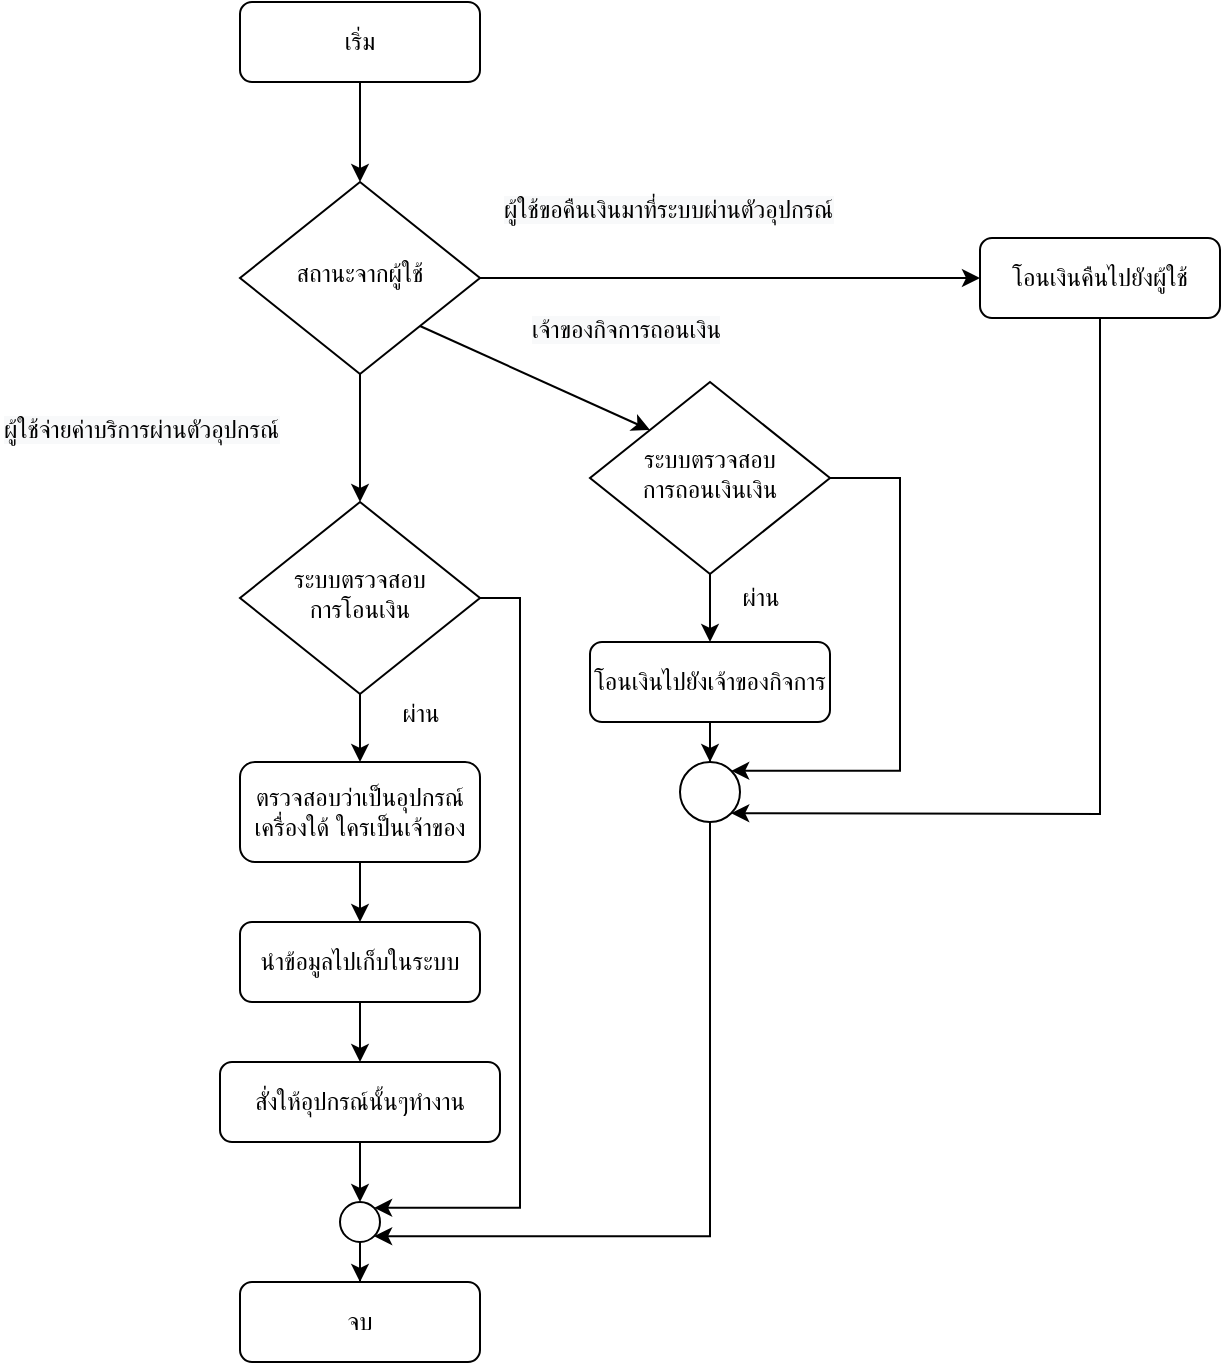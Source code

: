 <mxfile version="17.4.6" type="github">
  <diagram id="C5RBs43oDa-KdzZeNtuy" name="Page-1">
    <mxGraphModel dx="593" dy="331" grid="1" gridSize="10" guides="1" tooltips="1" connect="1" arrows="1" fold="1" page="1" pageScale="1" pageWidth="827" pageHeight="1169" math="0" shadow="0">
      <root>
        <mxCell id="WIyWlLk6GJQsqaUBKTNV-0" />
        <mxCell id="WIyWlLk6GJQsqaUBKTNV-1" parent="WIyWlLk6GJQsqaUBKTNV-0" />
        <mxCell id="m9w_J1aH6lbgGCPcsSCQ-7" value="" style="edgeStyle=orthogonalEdgeStyle;rounded=0;orthogonalLoop=1;jettySize=auto;html=1;" edge="1" parent="WIyWlLk6GJQsqaUBKTNV-1" source="WIyWlLk6GJQsqaUBKTNV-3" target="m9w_J1aH6lbgGCPcsSCQ-2">
          <mxGeometry relative="1" as="geometry" />
        </mxCell>
        <mxCell id="WIyWlLk6GJQsqaUBKTNV-3" value="เริ่ม" style="rounded=1;whiteSpace=wrap;html=1;fontSize=12;glass=0;strokeWidth=1;shadow=0;" parent="WIyWlLk6GJQsqaUBKTNV-1" vertex="1">
          <mxGeometry x="160" y="80" width="120" height="40" as="geometry" />
        </mxCell>
        <mxCell id="m9w_J1aH6lbgGCPcsSCQ-21" value="" style="edgeStyle=orthogonalEdgeStyle;rounded=0;orthogonalLoop=1;jettySize=auto;html=1;" edge="1" parent="WIyWlLk6GJQsqaUBKTNV-1" source="WIyWlLk6GJQsqaUBKTNV-7" target="m9w_J1aH6lbgGCPcsSCQ-19">
          <mxGeometry relative="1" as="geometry" />
        </mxCell>
        <mxCell id="WIyWlLk6GJQsqaUBKTNV-7" value="ตรวจสอบว่าเป็นอุปกรณ์เครื่องใด้ ใครเป็นเจ้าของ" style="rounded=1;whiteSpace=wrap;html=1;fontSize=12;glass=0;strokeWidth=1;shadow=0;" parent="WIyWlLk6GJQsqaUBKTNV-1" vertex="1">
          <mxGeometry x="160" y="460" width="120" height="50" as="geometry" />
        </mxCell>
        <mxCell id="m9w_J1aH6lbgGCPcsSCQ-54" value="" style="edgeStyle=orthogonalEdgeStyle;rounded=0;orthogonalLoop=1;jettySize=auto;html=1;entryX=1;entryY=0;entryDx=0;entryDy=0;" edge="1" parent="WIyWlLk6GJQsqaUBKTNV-1" source="WIyWlLk6GJQsqaUBKTNV-10" target="m9w_J1aH6lbgGCPcsSCQ-25">
          <mxGeometry relative="1" as="geometry">
            <Array as="points">
              <mxPoint x="300" y="378" />
              <mxPoint x="300" y="683" />
            </Array>
          </mxGeometry>
        </mxCell>
        <mxCell id="WIyWlLk6GJQsqaUBKTNV-10" value="ระบบตรวจสอบ&lt;br&gt;การโอนเงิน" style="rhombus;whiteSpace=wrap;html=1;shadow=0;fontFamily=Helvetica;fontSize=12;align=center;strokeWidth=1;spacing=6;spacingTop=-4;" parent="WIyWlLk6GJQsqaUBKTNV-1" vertex="1">
          <mxGeometry x="160" y="330" width="120" height="96" as="geometry" />
        </mxCell>
        <mxCell id="m9w_J1aH6lbgGCPcsSCQ-11" value="" style="edgeStyle=orthogonalEdgeStyle;rounded=0;orthogonalLoop=1;jettySize=auto;html=1;exitX=0.5;exitY=1;exitDx=0;exitDy=0;" edge="1" parent="WIyWlLk6GJQsqaUBKTNV-1" source="WIyWlLk6GJQsqaUBKTNV-10" target="WIyWlLk6GJQsqaUBKTNV-7">
          <mxGeometry relative="1" as="geometry">
            <mxPoint x="220" y="450" as="sourcePoint" />
          </mxGeometry>
        </mxCell>
        <mxCell id="m9w_J1aH6lbgGCPcsSCQ-26" value="" style="edgeStyle=orthogonalEdgeStyle;rounded=0;orthogonalLoop=1;jettySize=auto;html=1;" edge="1" parent="WIyWlLk6GJQsqaUBKTNV-1" source="WIyWlLk6GJQsqaUBKTNV-11" target="m9w_J1aH6lbgGCPcsSCQ-25">
          <mxGeometry relative="1" as="geometry" />
        </mxCell>
        <mxCell id="WIyWlLk6GJQsqaUBKTNV-11" value="สั่งให้อุปกรณ์นั้นๆทำงาน" style="rounded=1;whiteSpace=wrap;html=1;fontSize=12;glass=0;strokeWidth=1;shadow=0;" parent="WIyWlLk6GJQsqaUBKTNV-1" vertex="1">
          <mxGeometry x="150" y="610" width="140" height="40" as="geometry" />
        </mxCell>
        <mxCell id="m9w_J1aH6lbgGCPcsSCQ-8" value="" style="edgeStyle=orthogonalEdgeStyle;rounded=0;orthogonalLoop=1;jettySize=auto;html=1;entryX=0.5;entryY=0;entryDx=0;entryDy=0;" edge="1" parent="WIyWlLk6GJQsqaUBKTNV-1" source="m9w_J1aH6lbgGCPcsSCQ-2" target="WIyWlLk6GJQsqaUBKTNV-10">
          <mxGeometry relative="1" as="geometry">
            <mxPoint x="220" y="320" as="targetPoint" />
          </mxGeometry>
        </mxCell>
        <mxCell id="m9w_J1aH6lbgGCPcsSCQ-51" value="" style="edgeStyle=orthogonalEdgeStyle;rounded=0;orthogonalLoop=1;jettySize=auto;html=1;" edge="1" parent="WIyWlLk6GJQsqaUBKTNV-1" source="m9w_J1aH6lbgGCPcsSCQ-2" target="m9w_J1aH6lbgGCPcsSCQ-3">
          <mxGeometry relative="1" as="geometry" />
        </mxCell>
        <mxCell id="m9w_J1aH6lbgGCPcsSCQ-2" value="สถานะจากผู้ใช้" style="rhombus;whiteSpace=wrap;html=1;shadow=0;fontFamily=Helvetica;fontSize=12;align=center;strokeWidth=1;spacing=6;spacingTop=-4;" vertex="1" parent="WIyWlLk6GJQsqaUBKTNV-1">
          <mxGeometry x="160" y="170" width="120" height="96" as="geometry" />
        </mxCell>
        <mxCell id="m9w_J1aH6lbgGCPcsSCQ-3" value="โอนเงินคืนไปยังผู้ใช้" style="rounded=1;whiteSpace=wrap;html=1;fontSize=12;glass=0;strokeWidth=1;shadow=0;" vertex="1" parent="WIyWlLk6GJQsqaUBKTNV-1">
          <mxGeometry x="530" y="198" width="120" height="40" as="geometry" />
        </mxCell>
        <mxCell id="m9w_J1aH6lbgGCPcsSCQ-13" value="ผ่าน" style="text;html=1;align=center;verticalAlign=middle;resizable=0;points=[];autosize=1;strokeColor=none;fillColor=none;" vertex="1" parent="WIyWlLk6GJQsqaUBKTNV-1">
          <mxGeometry x="230" y="426" width="40" height="20" as="geometry" />
        </mxCell>
        <mxCell id="m9w_J1aH6lbgGCPcsSCQ-14" value="&lt;span style=&quot;color: rgb(0, 0, 0); font-family: helvetica; font-size: 12px; font-style: normal; font-weight: 400; letter-spacing: normal; text-align: center; text-indent: 0px; text-transform: none; word-spacing: 0px; background-color: rgb(248, 249, 250); display: inline; float: none;&quot;&gt;ผู้ใช้ขอคืนเงินมาที่ระบบผ่านตัวอุปกรณ์&lt;/span&gt;" style="text;whiteSpace=wrap;html=1;" vertex="1" parent="WIyWlLk6GJQsqaUBKTNV-1">
          <mxGeometry x="290" y="170" width="210" height="30" as="geometry" />
        </mxCell>
        <mxCell id="m9w_J1aH6lbgGCPcsSCQ-15" value="&lt;span style=&quot;color: rgb(0 , 0 , 0) ; font-family: &amp;#34;helvetica&amp;#34; ; font-size: 12px ; font-style: normal ; font-weight: 400 ; letter-spacing: normal ; text-align: center ; text-indent: 0px ; text-transform: none ; word-spacing: 0px ; background-color: rgb(248 , 249 , 250) ; display: inline ; float: none&quot;&gt;ผู้ใช้จ่ายค่าบริการผ่านตัวอุปกรณ์&lt;/span&gt;" style="text;whiteSpace=wrap;html=1;" vertex="1" parent="WIyWlLk6GJQsqaUBKTNV-1">
          <mxGeometry x="40" y="280" width="160" height="30" as="geometry" />
        </mxCell>
        <mxCell id="m9w_J1aH6lbgGCPcsSCQ-22" value="" style="edgeStyle=orthogonalEdgeStyle;rounded=0;orthogonalLoop=1;jettySize=auto;html=1;" edge="1" parent="WIyWlLk6GJQsqaUBKTNV-1" source="m9w_J1aH6lbgGCPcsSCQ-19" target="WIyWlLk6GJQsqaUBKTNV-11">
          <mxGeometry relative="1" as="geometry" />
        </mxCell>
        <mxCell id="m9w_J1aH6lbgGCPcsSCQ-19" value="นำข้อมูลไปเก็บในระบบ" style="rounded=1;whiteSpace=wrap;html=1;fontSize=12;glass=0;strokeWidth=1;shadow=0;" vertex="1" parent="WIyWlLk6GJQsqaUBKTNV-1">
          <mxGeometry x="160" y="540" width="120" height="40" as="geometry" />
        </mxCell>
        <mxCell id="m9w_J1aH6lbgGCPcsSCQ-23" value="จบ" style="rounded=1;whiteSpace=wrap;html=1;fontSize=12;glass=0;strokeWidth=1;shadow=0;" vertex="1" parent="WIyWlLk6GJQsqaUBKTNV-1">
          <mxGeometry x="160" y="720" width="120" height="40" as="geometry" />
        </mxCell>
        <mxCell id="m9w_J1aH6lbgGCPcsSCQ-27" value="" style="edgeStyle=orthogonalEdgeStyle;rounded=0;orthogonalLoop=1;jettySize=auto;html=1;" edge="1" parent="WIyWlLk6GJQsqaUBKTNV-1" source="m9w_J1aH6lbgGCPcsSCQ-25" target="m9w_J1aH6lbgGCPcsSCQ-23">
          <mxGeometry relative="1" as="geometry" />
        </mxCell>
        <mxCell id="m9w_J1aH6lbgGCPcsSCQ-25" value="" style="ellipse;whiteSpace=wrap;html=1;aspect=fixed;" vertex="1" parent="WIyWlLk6GJQsqaUBKTNV-1">
          <mxGeometry x="210" y="680" width="20" height="20" as="geometry" />
        </mxCell>
        <mxCell id="m9w_J1aH6lbgGCPcsSCQ-52" value="" style="endArrow=classic;html=1;rounded=0;exitX=1;exitY=1;exitDx=0;exitDy=0;entryX=0;entryY=0;entryDx=0;entryDy=0;" edge="1" parent="WIyWlLk6GJQsqaUBKTNV-1" source="m9w_J1aH6lbgGCPcsSCQ-2" target="m9w_J1aH6lbgGCPcsSCQ-53">
          <mxGeometry width="50" height="50" relative="1" as="geometry">
            <mxPoint x="510" y="390" as="sourcePoint" />
            <mxPoint x="360" y="280" as="targetPoint" />
          </mxGeometry>
        </mxCell>
        <mxCell id="m9w_J1aH6lbgGCPcsSCQ-57" value="" style="edgeStyle=orthogonalEdgeStyle;rounded=0;orthogonalLoop=1;jettySize=auto;html=1;" edge="1" parent="WIyWlLk6GJQsqaUBKTNV-1" source="m9w_J1aH6lbgGCPcsSCQ-53" target="m9w_J1aH6lbgGCPcsSCQ-56">
          <mxGeometry relative="1" as="geometry" />
        </mxCell>
        <mxCell id="m9w_J1aH6lbgGCPcsSCQ-62" style="edgeStyle=orthogonalEdgeStyle;rounded=0;orthogonalLoop=1;jettySize=auto;html=1;entryX=1;entryY=0;entryDx=0;entryDy=0;" edge="1" parent="WIyWlLk6GJQsqaUBKTNV-1" source="m9w_J1aH6lbgGCPcsSCQ-53" target="m9w_J1aH6lbgGCPcsSCQ-59">
          <mxGeometry relative="1" as="geometry">
            <Array as="points">
              <mxPoint x="490" y="318" />
              <mxPoint x="490" y="464" />
            </Array>
          </mxGeometry>
        </mxCell>
        <mxCell id="m9w_J1aH6lbgGCPcsSCQ-53" value="ระบบตรวจสอบ&lt;br&gt;การถอนเงินเงิน" style="rhombus;whiteSpace=wrap;html=1;shadow=0;fontFamily=Helvetica;fontSize=12;align=center;strokeWidth=1;spacing=6;spacingTop=-4;" vertex="1" parent="WIyWlLk6GJQsqaUBKTNV-1">
          <mxGeometry x="335" y="270" width="120" height="96" as="geometry" />
        </mxCell>
        <mxCell id="m9w_J1aH6lbgGCPcsSCQ-61" value="" style="edgeStyle=orthogonalEdgeStyle;rounded=0;orthogonalLoop=1;jettySize=auto;html=1;" edge="1" parent="WIyWlLk6GJQsqaUBKTNV-1" source="m9w_J1aH6lbgGCPcsSCQ-56" target="m9w_J1aH6lbgGCPcsSCQ-59">
          <mxGeometry relative="1" as="geometry" />
        </mxCell>
        <mxCell id="m9w_J1aH6lbgGCPcsSCQ-56" value="โอนเงินไปยังเจ้าของกิจการ" style="rounded=1;whiteSpace=wrap;html=1;fontSize=12;glass=0;strokeWidth=1;shadow=0;" vertex="1" parent="WIyWlLk6GJQsqaUBKTNV-1">
          <mxGeometry x="335" y="400" width="120" height="40" as="geometry" />
        </mxCell>
        <mxCell id="m9w_J1aH6lbgGCPcsSCQ-58" value="&lt;span style=&quot;color: rgb(0 , 0 , 0) ; font-family: &amp;#34;helvetica&amp;#34; ; font-size: 12px ; font-style: normal ; font-weight: 400 ; letter-spacing: normal ; text-align: center ; text-indent: 0px ; text-transform: none ; word-spacing: 0px ; background-color: rgb(248 , 249 , 250) ; display: inline ; float: none&quot;&gt;เจ้าของกิจการถอนเงิน&lt;/span&gt;" style="text;whiteSpace=wrap;html=1;" vertex="1" parent="WIyWlLk6GJQsqaUBKTNV-1">
          <mxGeometry x="304" y="230" width="110" height="30" as="geometry" />
        </mxCell>
        <mxCell id="m9w_J1aH6lbgGCPcsSCQ-63" style="edgeStyle=orthogonalEdgeStyle;rounded=0;orthogonalLoop=1;jettySize=auto;html=1;entryX=1;entryY=1;entryDx=0;entryDy=0;exitX=0.5;exitY=1;exitDx=0;exitDy=0;" edge="1" parent="WIyWlLk6GJQsqaUBKTNV-1" source="m9w_J1aH6lbgGCPcsSCQ-59" target="m9w_J1aH6lbgGCPcsSCQ-25">
          <mxGeometry relative="1" as="geometry">
            <Array as="points">
              <mxPoint x="395" y="697" />
            </Array>
          </mxGeometry>
        </mxCell>
        <mxCell id="m9w_J1aH6lbgGCPcsSCQ-59" value="" style="ellipse;whiteSpace=wrap;html=1;aspect=fixed;" vertex="1" parent="WIyWlLk6GJQsqaUBKTNV-1">
          <mxGeometry x="380" y="460" width="30" height="30" as="geometry" />
        </mxCell>
        <mxCell id="m9w_J1aH6lbgGCPcsSCQ-60" value="" style="endArrow=classic;html=1;rounded=0;exitX=0.5;exitY=1;exitDx=0;exitDy=0;entryX=1;entryY=1;entryDx=0;entryDy=0;" edge="1" parent="WIyWlLk6GJQsqaUBKTNV-1" source="m9w_J1aH6lbgGCPcsSCQ-3" target="m9w_J1aH6lbgGCPcsSCQ-59">
          <mxGeometry width="50" height="50" relative="1" as="geometry">
            <mxPoint x="500" y="350" as="sourcePoint" />
            <mxPoint x="550" y="300" as="targetPoint" />
            <Array as="points">
              <mxPoint x="590" y="486" />
            </Array>
          </mxGeometry>
        </mxCell>
        <mxCell id="m9w_J1aH6lbgGCPcsSCQ-64" value="ผ่าน" style="text;html=1;align=center;verticalAlign=middle;resizable=0;points=[];autosize=1;strokeColor=none;fillColor=none;" vertex="1" parent="WIyWlLk6GJQsqaUBKTNV-1">
          <mxGeometry x="400" y="368" width="40" height="20" as="geometry" />
        </mxCell>
      </root>
    </mxGraphModel>
  </diagram>
</mxfile>
